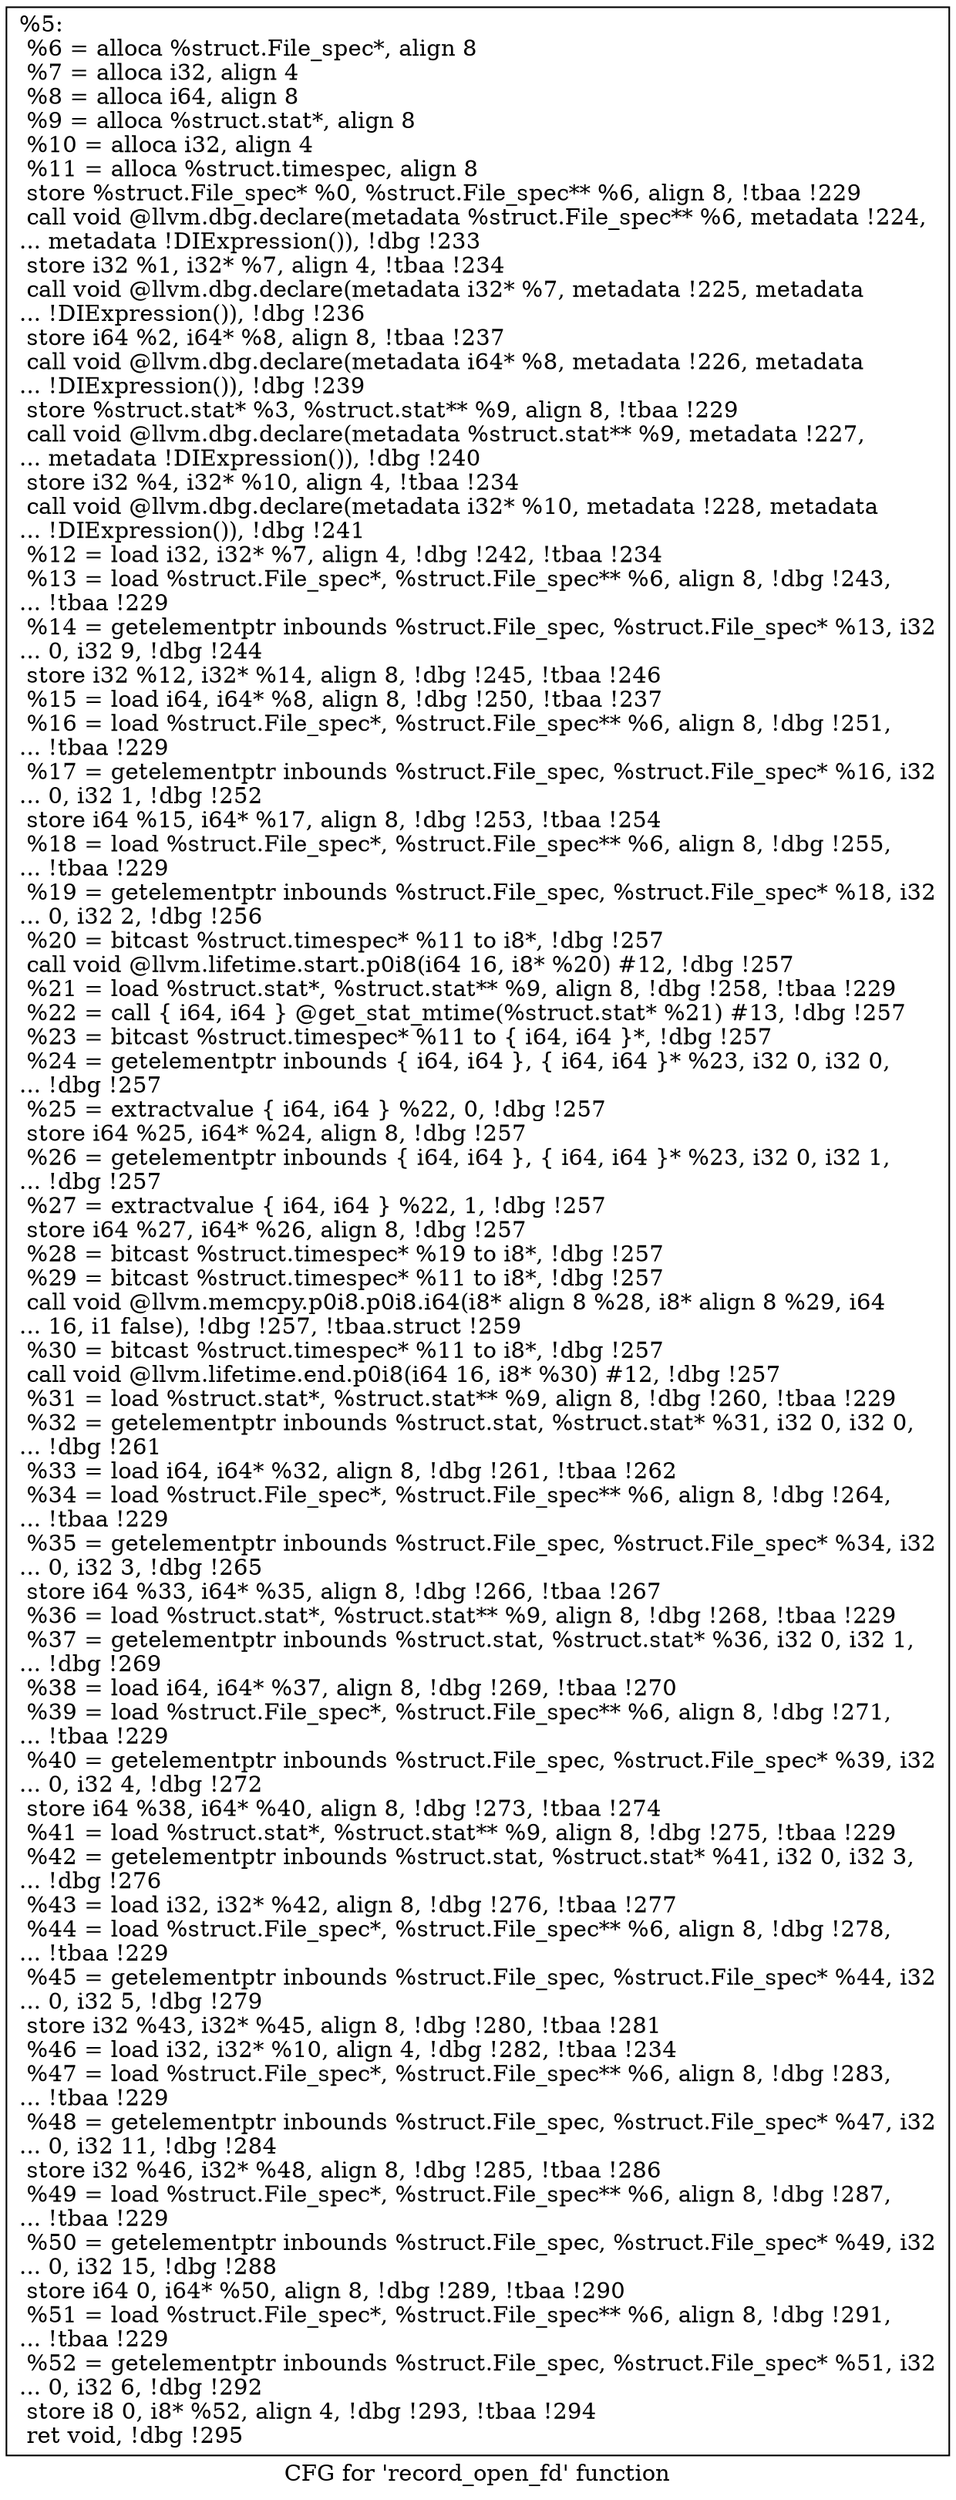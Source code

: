 digraph "CFG for 'record_open_fd' function" {
	label="CFG for 'record_open_fd' function";

	Node0x144ec60 [shape=record,label="{%5:\l  %6 = alloca %struct.File_spec*, align 8\l  %7 = alloca i32, align 4\l  %8 = alloca i64, align 8\l  %9 = alloca %struct.stat*, align 8\l  %10 = alloca i32, align 4\l  %11 = alloca %struct.timespec, align 8\l  store %struct.File_spec* %0, %struct.File_spec** %6, align 8, !tbaa !229\l  call void @llvm.dbg.declare(metadata %struct.File_spec** %6, metadata !224,\l... metadata !DIExpression()), !dbg !233\l  store i32 %1, i32* %7, align 4, !tbaa !234\l  call void @llvm.dbg.declare(metadata i32* %7, metadata !225, metadata\l... !DIExpression()), !dbg !236\l  store i64 %2, i64* %8, align 8, !tbaa !237\l  call void @llvm.dbg.declare(metadata i64* %8, metadata !226, metadata\l... !DIExpression()), !dbg !239\l  store %struct.stat* %3, %struct.stat** %9, align 8, !tbaa !229\l  call void @llvm.dbg.declare(metadata %struct.stat** %9, metadata !227,\l... metadata !DIExpression()), !dbg !240\l  store i32 %4, i32* %10, align 4, !tbaa !234\l  call void @llvm.dbg.declare(metadata i32* %10, metadata !228, metadata\l... !DIExpression()), !dbg !241\l  %12 = load i32, i32* %7, align 4, !dbg !242, !tbaa !234\l  %13 = load %struct.File_spec*, %struct.File_spec** %6, align 8, !dbg !243,\l... !tbaa !229\l  %14 = getelementptr inbounds %struct.File_spec, %struct.File_spec* %13, i32\l... 0, i32 9, !dbg !244\l  store i32 %12, i32* %14, align 8, !dbg !245, !tbaa !246\l  %15 = load i64, i64* %8, align 8, !dbg !250, !tbaa !237\l  %16 = load %struct.File_spec*, %struct.File_spec** %6, align 8, !dbg !251,\l... !tbaa !229\l  %17 = getelementptr inbounds %struct.File_spec, %struct.File_spec* %16, i32\l... 0, i32 1, !dbg !252\l  store i64 %15, i64* %17, align 8, !dbg !253, !tbaa !254\l  %18 = load %struct.File_spec*, %struct.File_spec** %6, align 8, !dbg !255,\l... !tbaa !229\l  %19 = getelementptr inbounds %struct.File_spec, %struct.File_spec* %18, i32\l... 0, i32 2, !dbg !256\l  %20 = bitcast %struct.timespec* %11 to i8*, !dbg !257\l  call void @llvm.lifetime.start.p0i8(i64 16, i8* %20) #12, !dbg !257\l  %21 = load %struct.stat*, %struct.stat** %9, align 8, !dbg !258, !tbaa !229\l  %22 = call \{ i64, i64 \} @get_stat_mtime(%struct.stat* %21) #13, !dbg !257\l  %23 = bitcast %struct.timespec* %11 to \{ i64, i64 \}*, !dbg !257\l  %24 = getelementptr inbounds \{ i64, i64 \}, \{ i64, i64 \}* %23, i32 0, i32 0,\l... !dbg !257\l  %25 = extractvalue \{ i64, i64 \} %22, 0, !dbg !257\l  store i64 %25, i64* %24, align 8, !dbg !257\l  %26 = getelementptr inbounds \{ i64, i64 \}, \{ i64, i64 \}* %23, i32 0, i32 1,\l... !dbg !257\l  %27 = extractvalue \{ i64, i64 \} %22, 1, !dbg !257\l  store i64 %27, i64* %26, align 8, !dbg !257\l  %28 = bitcast %struct.timespec* %19 to i8*, !dbg !257\l  %29 = bitcast %struct.timespec* %11 to i8*, !dbg !257\l  call void @llvm.memcpy.p0i8.p0i8.i64(i8* align 8 %28, i8* align 8 %29, i64\l... 16, i1 false), !dbg !257, !tbaa.struct !259\l  %30 = bitcast %struct.timespec* %11 to i8*, !dbg !257\l  call void @llvm.lifetime.end.p0i8(i64 16, i8* %30) #12, !dbg !257\l  %31 = load %struct.stat*, %struct.stat** %9, align 8, !dbg !260, !tbaa !229\l  %32 = getelementptr inbounds %struct.stat, %struct.stat* %31, i32 0, i32 0,\l... !dbg !261\l  %33 = load i64, i64* %32, align 8, !dbg !261, !tbaa !262\l  %34 = load %struct.File_spec*, %struct.File_spec** %6, align 8, !dbg !264,\l... !tbaa !229\l  %35 = getelementptr inbounds %struct.File_spec, %struct.File_spec* %34, i32\l... 0, i32 3, !dbg !265\l  store i64 %33, i64* %35, align 8, !dbg !266, !tbaa !267\l  %36 = load %struct.stat*, %struct.stat** %9, align 8, !dbg !268, !tbaa !229\l  %37 = getelementptr inbounds %struct.stat, %struct.stat* %36, i32 0, i32 1,\l... !dbg !269\l  %38 = load i64, i64* %37, align 8, !dbg !269, !tbaa !270\l  %39 = load %struct.File_spec*, %struct.File_spec** %6, align 8, !dbg !271,\l... !tbaa !229\l  %40 = getelementptr inbounds %struct.File_spec, %struct.File_spec* %39, i32\l... 0, i32 4, !dbg !272\l  store i64 %38, i64* %40, align 8, !dbg !273, !tbaa !274\l  %41 = load %struct.stat*, %struct.stat** %9, align 8, !dbg !275, !tbaa !229\l  %42 = getelementptr inbounds %struct.stat, %struct.stat* %41, i32 0, i32 3,\l... !dbg !276\l  %43 = load i32, i32* %42, align 8, !dbg !276, !tbaa !277\l  %44 = load %struct.File_spec*, %struct.File_spec** %6, align 8, !dbg !278,\l... !tbaa !229\l  %45 = getelementptr inbounds %struct.File_spec, %struct.File_spec* %44, i32\l... 0, i32 5, !dbg !279\l  store i32 %43, i32* %45, align 8, !dbg !280, !tbaa !281\l  %46 = load i32, i32* %10, align 4, !dbg !282, !tbaa !234\l  %47 = load %struct.File_spec*, %struct.File_spec** %6, align 8, !dbg !283,\l... !tbaa !229\l  %48 = getelementptr inbounds %struct.File_spec, %struct.File_spec* %47, i32\l... 0, i32 11, !dbg !284\l  store i32 %46, i32* %48, align 8, !dbg !285, !tbaa !286\l  %49 = load %struct.File_spec*, %struct.File_spec** %6, align 8, !dbg !287,\l... !tbaa !229\l  %50 = getelementptr inbounds %struct.File_spec, %struct.File_spec* %49, i32\l... 0, i32 15, !dbg !288\l  store i64 0, i64* %50, align 8, !dbg !289, !tbaa !290\l  %51 = load %struct.File_spec*, %struct.File_spec** %6, align 8, !dbg !291,\l... !tbaa !229\l  %52 = getelementptr inbounds %struct.File_spec, %struct.File_spec* %51, i32\l... 0, i32 6, !dbg !292\l  store i8 0, i8* %52, align 4, !dbg !293, !tbaa !294\l  ret void, !dbg !295\l}"];
}
